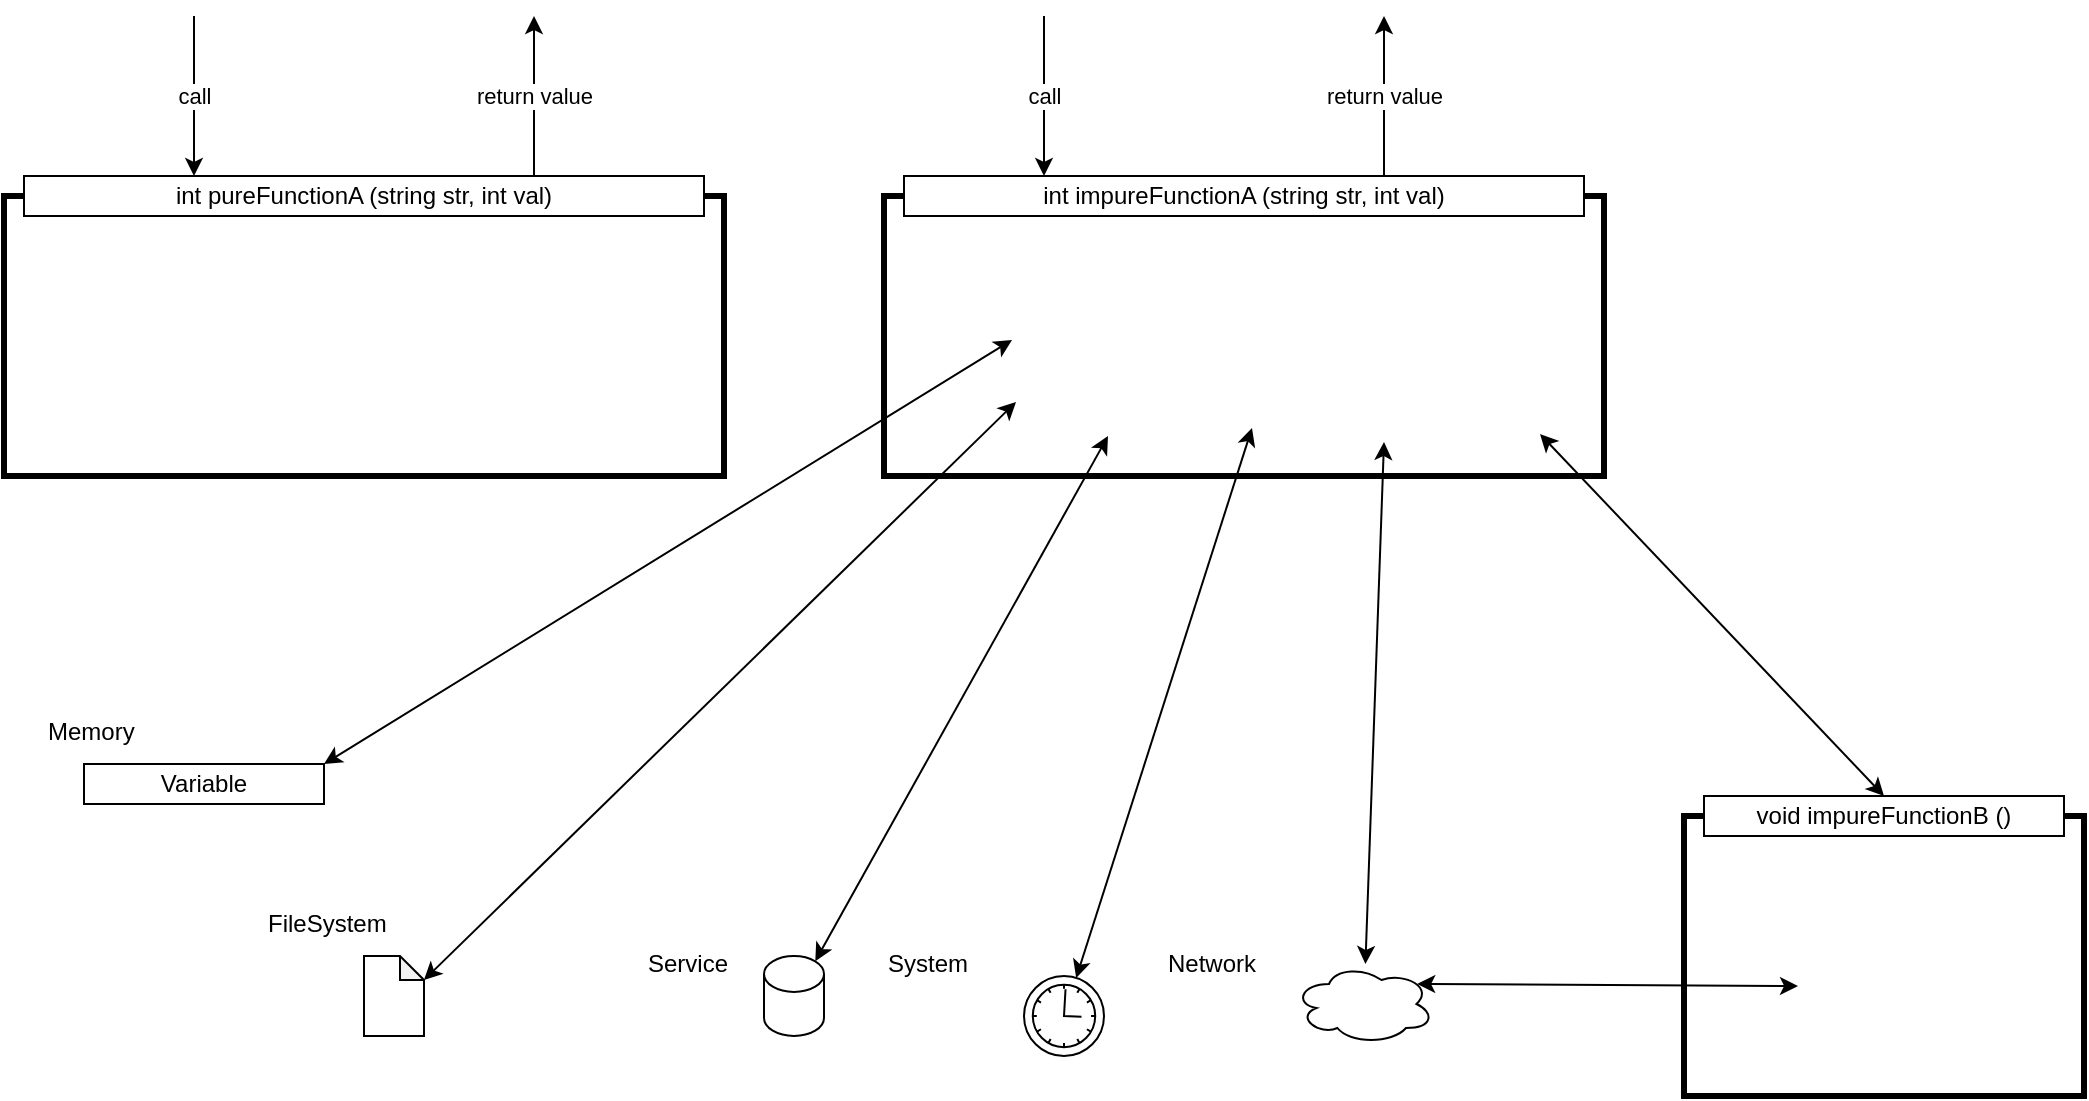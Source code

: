 <mxfile version="24.7.8">
  <diagram name="Page-1" id="BFAmZbNH6JkHgstA5Ry_">
    <mxGraphModel dx="1434" dy="884" grid="1" gridSize="10" guides="1" tooltips="1" connect="1" arrows="1" fold="1" page="1" pageScale="1" pageWidth="1169" pageHeight="827" math="0" shadow="0">
      <root>
        <mxCell id="0" />
        <mxCell id="1" parent="0" />
        <mxCell id="5HJsA6NXMLUYkym6NNcb-10" value="FileSystem" style="rounded=0;whiteSpace=wrap;html=1;verticalAlign=top;align=left;strokeColor=none;" vertex="1" parent="1">
          <mxGeometry x="210" y="470" width="240" height="80" as="geometry" />
        </mxCell>
        <mxCell id="5HJsA6NXMLUYkym6NNcb-11" value="Service" style="rounded=0;whiteSpace=wrap;html=1;verticalAlign=top;align=left;strokeColor=none;" vertex="1" parent="1">
          <mxGeometry x="400" y="490" width="220" height="80" as="geometry" />
        </mxCell>
        <mxCell id="5HJsA6NXMLUYkym6NNcb-18" value="System" style="rounded=0;whiteSpace=wrap;html=1;verticalAlign=top;align=left;strokeColor=none;" vertex="1" parent="1">
          <mxGeometry x="520" y="490" width="240" height="80" as="geometry" />
        </mxCell>
        <mxCell id="5HJsA6NXMLUYkym6NNcb-12" value="Network" style="rounded=0;whiteSpace=wrap;html=1;verticalAlign=top;align=left;strokeColor=none;" vertex="1" parent="1">
          <mxGeometry x="660" y="490" width="180" height="80" as="geometry" />
        </mxCell>
        <mxCell id="5HJsA6NXMLUYkym6NNcb-1" value="" style="rounded=0;whiteSpace=wrap;html=1;strokeWidth=3;" vertex="1" parent="1">
          <mxGeometry x="80" y="120" width="360" height="140" as="geometry" />
        </mxCell>
        <mxCell id="5HJsA6NXMLUYkym6NNcb-2" value="int pureFunctionA (string str, int val)" style="rounded=0;whiteSpace=wrap;html=1;" vertex="1" parent="1">
          <mxGeometry x="90" y="110" width="340" height="20" as="geometry" />
        </mxCell>
        <mxCell id="5HJsA6NXMLUYkym6NNcb-3" value="" style="rounded=0;whiteSpace=wrap;html=1;strokeWidth=3;" vertex="1" parent="1">
          <mxGeometry x="520" y="120" width="360" height="140" as="geometry" />
        </mxCell>
        <mxCell id="5HJsA6NXMLUYkym6NNcb-4" value="int impureFunctionA (string str, int val)" style="rounded=0;whiteSpace=wrap;html=1;" vertex="1" parent="1">
          <mxGeometry x="530" y="110" width="340" height="20" as="geometry" />
        </mxCell>
        <mxCell id="5HJsA6NXMLUYkym6NNcb-5" value="" style="rounded=0;whiteSpace=wrap;html=1;strokeWidth=3;" vertex="1" parent="1">
          <mxGeometry x="920" y="430" width="200" height="140" as="geometry" />
        </mxCell>
        <mxCell id="5HJsA6NXMLUYkym6NNcb-6" value="void impureFunctionB ()" style="rounded=0;whiteSpace=wrap;html=1;" vertex="1" parent="1">
          <mxGeometry x="930" y="420" width="180" height="20" as="geometry" />
        </mxCell>
        <mxCell id="5HJsA6NXMLUYkym6NNcb-7" value="call" style="endArrow=classic;html=1;rounded=0;entryX=0.25;entryY=0;entryDx=0;entryDy=0;" edge="1" parent="1" target="5HJsA6NXMLUYkym6NNcb-2">
          <mxGeometry width="50" height="50" relative="1" as="geometry">
            <mxPoint x="175" y="30" as="sourcePoint" />
            <mxPoint x="640" y="390" as="targetPoint" />
          </mxGeometry>
        </mxCell>
        <mxCell id="5HJsA6NXMLUYkym6NNcb-8" value="return value" style="endArrow=classic;html=1;rounded=0;exitX=0.75;exitY=0;exitDx=0;exitDy=0;" edge="1" parent="1" source="5HJsA6NXMLUYkym6NNcb-2">
          <mxGeometry width="50" height="50" relative="1" as="geometry">
            <mxPoint x="330" y="10" as="sourcePoint" />
            <mxPoint x="345" y="30" as="targetPoint" />
          </mxGeometry>
        </mxCell>
        <mxCell id="5HJsA6NXMLUYkym6NNcb-9" value="Memory" style="rounded=0;whiteSpace=wrap;html=1;verticalAlign=top;align=left;strokeColor=none;" vertex="1" parent="1">
          <mxGeometry x="100" y="374" width="240" height="80" as="geometry" />
        </mxCell>
        <mxCell id="5HJsA6NXMLUYkym6NNcb-14" value="Variable" style="rounded=0;whiteSpace=wrap;html=1;" vertex="1" parent="1">
          <mxGeometry x="120" y="404" width="120" height="20" as="geometry" />
        </mxCell>
        <mxCell id="5HJsA6NXMLUYkym6NNcb-15" value="" style="shape=note;whiteSpace=wrap;html=1;backgroundOutline=1;darkOpacity=0.05;size=12;" vertex="1" parent="1">
          <mxGeometry x="260" y="500" width="30" height="40" as="geometry" />
        </mxCell>
        <mxCell id="5HJsA6NXMLUYkym6NNcb-17" value="" style="shape=cylinder3;whiteSpace=wrap;html=1;boundedLbl=1;backgroundOutline=1;size=9;" vertex="1" parent="1">
          <mxGeometry x="460" y="500" width="30" height="40" as="geometry" />
        </mxCell>
        <mxCell id="5HJsA6NXMLUYkym6NNcb-19" value="" style="endArrow=classic;html=1;rounded=0;startArrow=classic;startFill=1;entryX=1;entryY=0;entryDx=0;entryDy=0;" edge="1" parent="1" target="5HJsA6NXMLUYkym6NNcb-14">
          <mxGeometry width="50" height="50" relative="1" as="geometry">
            <mxPoint x="584" y="192" as="sourcePoint" />
            <mxPoint x="640" y="430" as="targetPoint" />
          </mxGeometry>
        </mxCell>
        <mxCell id="5HJsA6NXMLUYkym6NNcb-20" value="" style="endArrow=classic;html=1;rounded=0;startArrow=classic;startFill=1;entryX=0;entryY=0;entryDx=30;entryDy=12;entryPerimeter=0;" edge="1" parent="1" target="5HJsA6NXMLUYkym6NNcb-15">
          <mxGeometry width="50" height="50" relative="1" as="geometry">
            <mxPoint x="586" y="223" as="sourcePoint" />
            <mxPoint x="250" y="414" as="targetPoint" />
          </mxGeometry>
        </mxCell>
        <mxCell id="5HJsA6NXMLUYkym6NNcb-21" value="" style="endArrow=classic;html=1;rounded=0;startArrow=classic;startFill=1;entryX=0.855;entryY=0;entryDx=0;entryDy=2.61;entryPerimeter=0;" edge="1" parent="1" target="5HJsA6NXMLUYkym6NNcb-17">
          <mxGeometry width="50" height="50" relative="1" as="geometry">
            <mxPoint x="632" y="240" as="sourcePoint" />
            <mxPoint x="260" y="424" as="targetPoint" />
          </mxGeometry>
        </mxCell>
        <mxCell id="5HJsA6NXMLUYkym6NNcb-22" value="" style="endArrow=classic;html=1;rounded=0;startArrow=classic;startFill=1;" edge="1" parent="1" target="5HJsA6NXMLUYkym6NNcb-25">
          <mxGeometry width="50" height="50" relative="1" as="geometry">
            <mxPoint x="704" y="236" as="sourcePoint" />
            <mxPoint x="887" y="466" as="targetPoint" />
          </mxGeometry>
        </mxCell>
        <mxCell id="5HJsA6NXMLUYkym6NNcb-23" value="" style="endArrow=classic;html=1;rounded=0;startArrow=classic;startFill=1;" edge="1" parent="1" target="5HJsA6NXMLUYkym6NNcb-24">
          <mxGeometry width="50" height="50" relative="1" as="geometry">
            <mxPoint x="770" y="243" as="sourcePoint" />
            <mxPoint x="280" y="444" as="targetPoint" />
          </mxGeometry>
        </mxCell>
        <mxCell id="5HJsA6NXMLUYkym6NNcb-24" value="" style="ellipse;shape=cloud;whiteSpace=wrap;html=1;" vertex="1" parent="1">
          <mxGeometry x="725" y="504" width="70" height="40" as="geometry" />
        </mxCell>
        <mxCell id="5HJsA6NXMLUYkym6NNcb-25" value="" style="points=[[0.145,0.145,0],[0.5,0,0],[0.855,0.145,0],[1,0.5,0],[0.855,0.855,0],[0.5,1,0],[0.145,0.855,0],[0,0.5,0]];shape=mxgraph.bpmn.event;html=1;verticalLabelPosition=bottom;labelBackgroundColor=#ffffff;verticalAlign=top;align=center;perimeter=ellipsePerimeter;outlineConnect=0;aspect=fixed;outline=standard;symbol=timer;" vertex="1" parent="1">
          <mxGeometry x="590" y="510" width="40" height="40" as="geometry" />
        </mxCell>
        <mxCell id="5HJsA6NXMLUYkym6NNcb-27" value="" style="endArrow=classic;html=1;rounded=0;startArrow=classic;startFill=1;entryX=0.88;entryY=0.25;entryDx=0;entryDy=0;entryPerimeter=0;" edge="1" parent="1" target="5HJsA6NXMLUYkym6NNcb-24">
          <mxGeometry width="50" height="50" relative="1" as="geometry">
            <mxPoint x="977" y="515" as="sourcePoint" />
            <mxPoint x="626" y="533" as="targetPoint" />
          </mxGeometry>
        </mxCell>
        <mxCell id="5HJsA6NXMLUYkym6NNcb-28" value="call" style="endArrow=classic;html=1;rounded=0;entryX=0.25;entryY=0;entryDx=0;entryDy=0;" edge="1" parent="1">
          <mxGeometry width="50" height="50" relative="1" as="geometry">
            <mxPoint x="600" y="30" as="sourcePoint" />
            <mxPoint x="600" y="110" as="targetPoint" />
          </mxGeometry>
        </mxCell>
        <mxCell id="5HJsA6NXMLUYkym6NNcb-29" value="return value" style="endArrow=classic;html=1;rounded=0;exitX=0.75;exitY=0;exitDx=0;exitDy=0;" edge="1" parent="1">
          <mxGeometry width="50" height="50" relative="1" as="geometry">
            <mxPoint x="770" y="110" as="sourcePoint" />
            <mxPoint x="770" y="30" as="targetPoint" />
          </mxGeometry>
        </mxCell>
        <mxCell id="5HJsA6NXMLUYkym6NNcb-32" value="" style="endArrow=classic;html=1;rounded=0;startArrow=classic;startFill=1;entryX=0.5;entryY=0;entryDx=0;entryDy=0;" edge="1" parent="1" target="5HJsA6NXMLUYkym6NNcb-6">
          <mxGeometry width="50" height="50" relative="1" as="geometry">
            <mxPoint x="848" y="239" as="sourcePoint" />
            <mxPoint x="773" y="514" as="targetPoint" />
          </mxGeometry>
        </mxCell>
      </root>
    </mxGraphModel>
  </diagram>
</mxfile>
